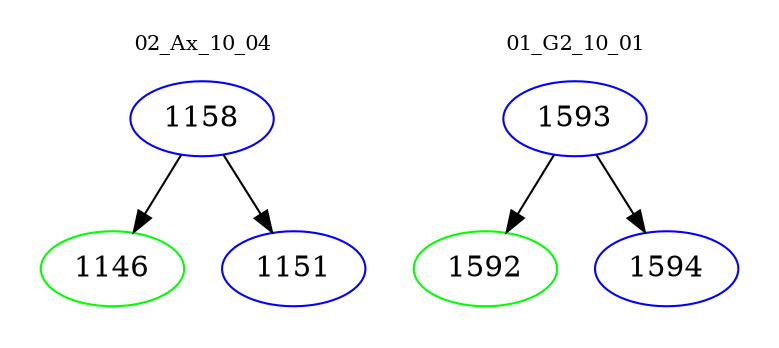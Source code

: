 digraph{
subgraph cluster_0 {
color = white
label = "02_Ax_10_04";
fontsize=10;
T0_1158 [label="1158", color="blue"]
T0_1158 -> T0_1146 [color="black"]
T0_1146 [label="1146", color="green"]
T0_1158 -> T0_1151 [color="black"]
T0_1151 [label="1151", color="blue"]
}
subgraph cluster_1 {
color = white
label = "01_G2_10_01";
fontsize=10;
T1_1593 [label="1593", color="blue"]
T1_1593 -> T1_1592 [color="black"]
T1_1592 [label="1592", color="green"]
T1_1593 -> T1_1594 [color="black"]
T1_1594 [label="1594", color="blue"]
}
}
